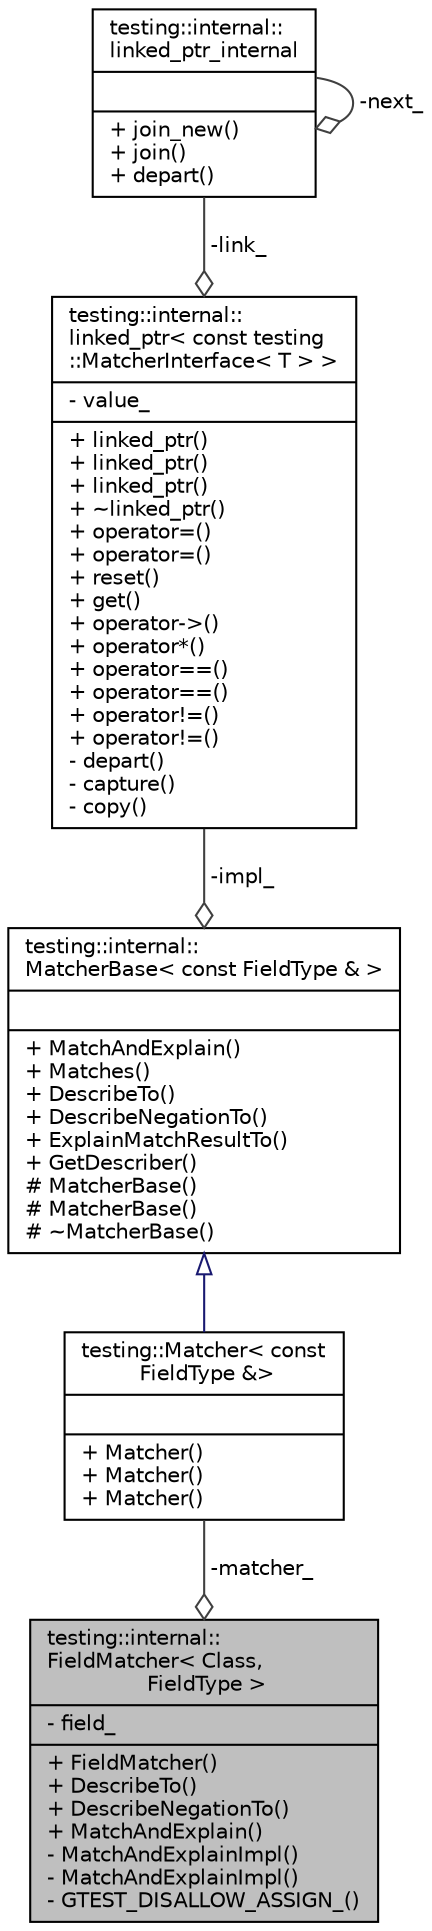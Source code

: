 digraph "testing::internal::FieldMatcher&lt; Class, FieldType &gt;"
{
  edge [fontname="Helvetica",fontsize="10",labelfontname="Helvetica",labelfontsize="10"];
  node [fontname="Helvetica",fontsize="10",shape=record];
  Node1 [label="{testing::internal::\lFieldMatcher\< Class,\l FieldType \>\n|- field_\l|+ FieldMatcher()\l+ DescribeTo()\l+ DescribeNegationTo()\l+ MatchAndExplain()\l- MatchAndExplainImpl()\l- MatchAndExplainImpl()\l- GTEST_DISALLOW_ASSIGN_()\l}",height=0.2,width=0.4,color="black", fillcolor="grey75", style="filled", fontcolor="black"];
  Node2 -> Node1 [color="grey25",fontsize="10",style="solid",label=" -matcher_" ,arrowhead="odiamond",fontname="Helvetica"];
  Node2 [label="{testing::Matcher\< const\l FieldType &\>\n||+ Matcher()\l+ Matcher()\l+ Matcher()\l}",height=0.2,width=0.4,color="black", fillcolor="white", style="filled",URL="$d3/d31/classtesting_1_1_matcher.html"];
  Node3 -> Node2 [dir="back",color="midnightblue",fontsize="10",style="solid",arrowtail="onormal",fontname="Helvetica"];
  Node3 [label="{testing::internal::\lMatcherBase\< const FieldType & \>\n||+ MatchAndExplain()\l+ Matches()\l+ DescribeTo()\l+ DescribeNegationTo()\l+ ExplainMatchResultTo()\l+ GetDescriber()\l# MatcherBase()\l# MatcherBase()\l# ~MatcherBase()\l}",height=0.2,width=0.4,color="black", fillcolor="white", style="filled",URL="$df/d93/classtesting_1_1internal_1_1_matcher_base.html"];
  Node4 -> Node3 [color="grey25",fontsize="10",style="solid",label=" -impl_" ,arrowhead="odiamond",fontname="Helvetica"];
  Node4 [label="{testing::internal::\llinked_ptr\< const testing\l::MatcherInterface\< T \> \>\n|- value_\l|+ linked_ptr()\l+ linked_ptr()\l+ linked_ptr()\l+ ~linked_ptr()\l+ operator=()\l+ operator=()\l+ reset()\l+ get()\l+ operator-\>()\l+ operator*()\l+ operator==()\l+ operator==()\l+ operator!=()\l+ operator!=()\l- depart()\l- capture()\l- copy()\l}",height=0.2,width=0.4,color="black", fillcolor="white", style="filled",URL="$d9/df4/classtesting_1_1internal_1_1linked__ptr.html"];
  Node5 -> Node4 [color="grey25",fontsize="10",style="solid",label=" -link_" ,arrowhead="odiamond",fontname="Helvetica"];
  Node5 [label="{testing::internal::\llinked_ptr_internal\n||+ join_new()\l+ join()\l+ depart()\l}",height=0.2,width=0.4,color="black", fillcolor="white", style="filled",URL="$d7/d67/classtesting_1_1internal_1_1linked__ptr__internal.html"];
  Node5 -> Node5 [color="grey25",fontsize="10",style="solid",label=" -next_" ,arrowhead="odiamond",fontname="Helvetica"];
}
